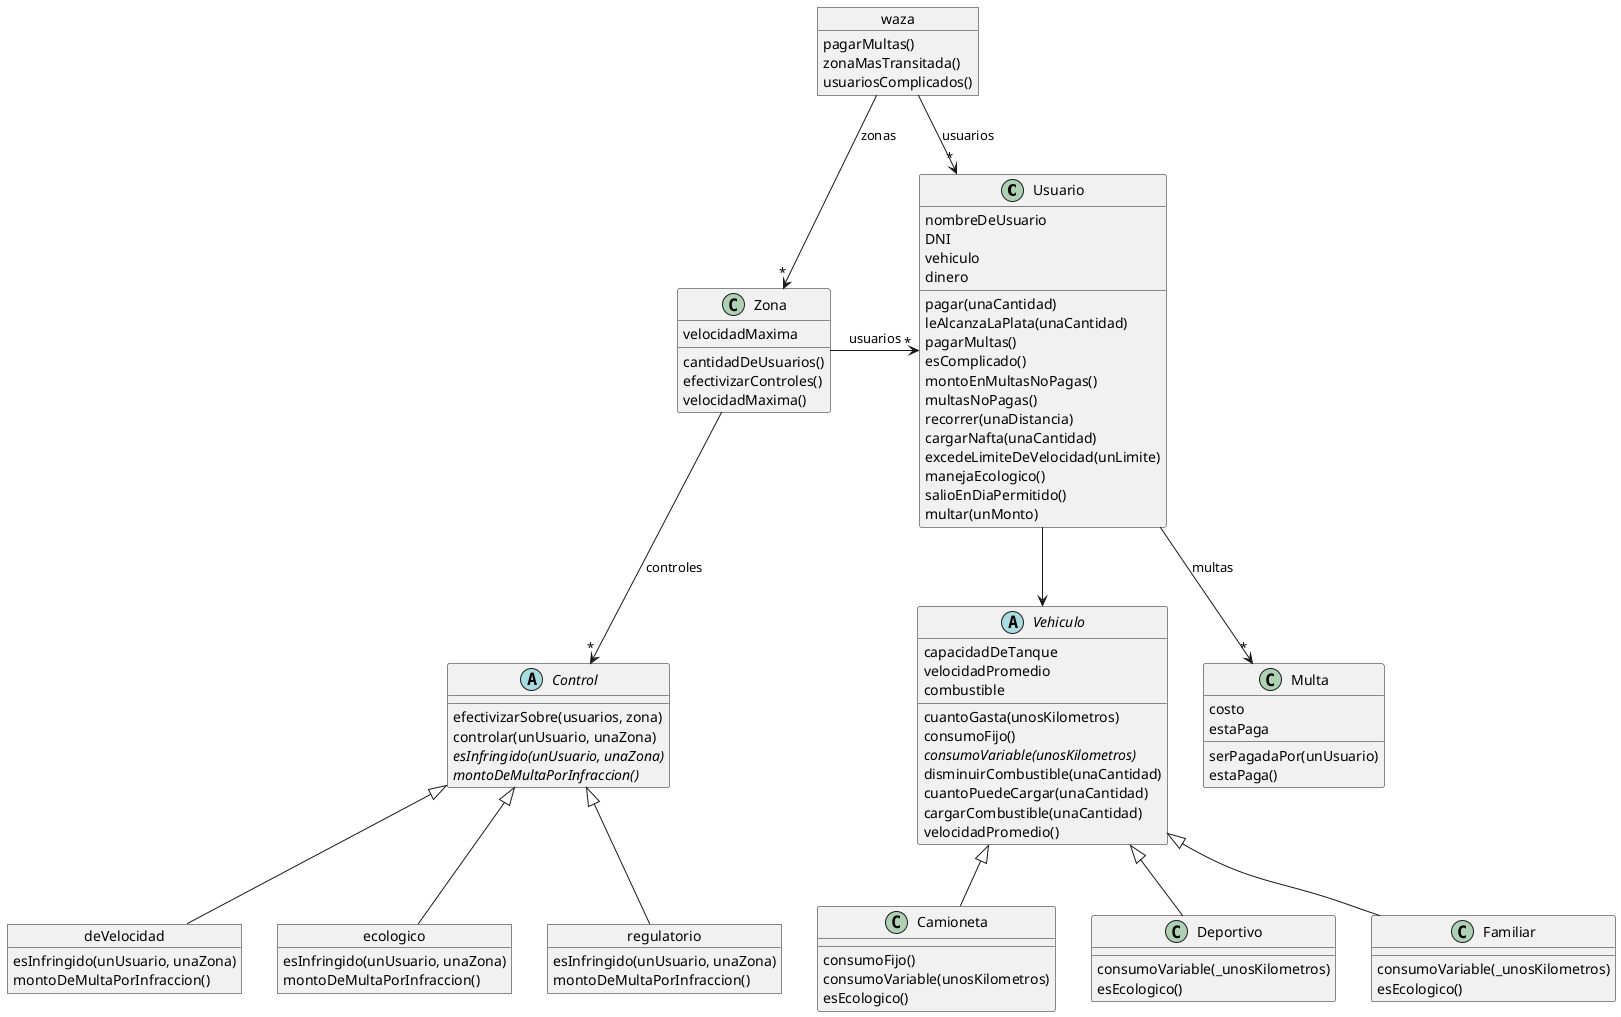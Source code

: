 @startuml
class Usuario {
  nombreDeUsuario
  DNI
  vehiculo
  dinero


  pagar(unaCantidad)
  leAlcanzaLaPlata(unaCantidad)
  pagarMultas()
  esComplicado()
  montoEnMultasNoPagas()
  multasNoPagas()
  recorrer(unaDistancia)
  cargarNafta(unaCantidad)
  excedeLimiteDeVelocidad(unLimite)
  manejaEcologico()
  salioEnDiaPermitido()
  multar(unMonto)
}

Vehiculo <-u- Usuario
Multa "*" <-u- Usuario : multas

abstract class Vehiculo {
  capacidadDeTanque
  velocidadPromedio
  combustible

  cuantoGasta(unosKilometros)
  consumoFijo()
  {abstract} consumoVariable(unosKilometros)
  disminuirCombustible(unaCantidad)
  cuantoPuedeCargar(unaCantidad)
  cargarCombustible(unaCantidad)
  velocidadPromedio()
}

class Camioneta extends Vehiculo {
  consumoFijo()
  consumoVariable(unosKilometros)
  esEcologico()
}

class Deportivo extends Vehiculo {
  consumoVariable(_unosKilometros)
  esEcologico()
}

class Familiar extends Vehiculo {
  consumoVariable(_unosKilometros)
  esEcologico()
}

class Multa {
  costo
  estaPaga

  serPagadaPor(unUsuario)
  estaPaga()
}

class Zona {
  velocidadMaxima

  cantidadDeUsuarios()
  efectivizarControles()
  velocidadMaxima()
}

Usuario "*" <-l- Zona : usuarios
Control "*" <-u- Zona : controles

abstract class Control {
  efectivizarSobre(usuarios, zona)
  controlar(unUsuario, unaZona)
  {abstract} esInfringido(unUsuario, unaZona)
  {abstract} montoDeMultaPorInfraccion()
}

object deVelocidad {
  esInfringido(unUsuario, unaZona)
  montoDeMultaPorInfraccion()
}

object ecologico {
  esInfringido(unUsuario, unaZona)
  montoDeMultaPorInfraccion()
}

object regulatorio {
  esInfringido(unUsuario, unaZona)
  montoDeMultaPorInfraccion()
}

Control <|-- deVelocidad
Control <|-- ecologico
Control <|-- regulatorio

object waza {
  pagarMultas()
  zonaMasTransitada()
  usuariosComplicados()
}

waza --> "*" Usuario : usuarios
waza --> "*" Zona : zonas
@enduml
